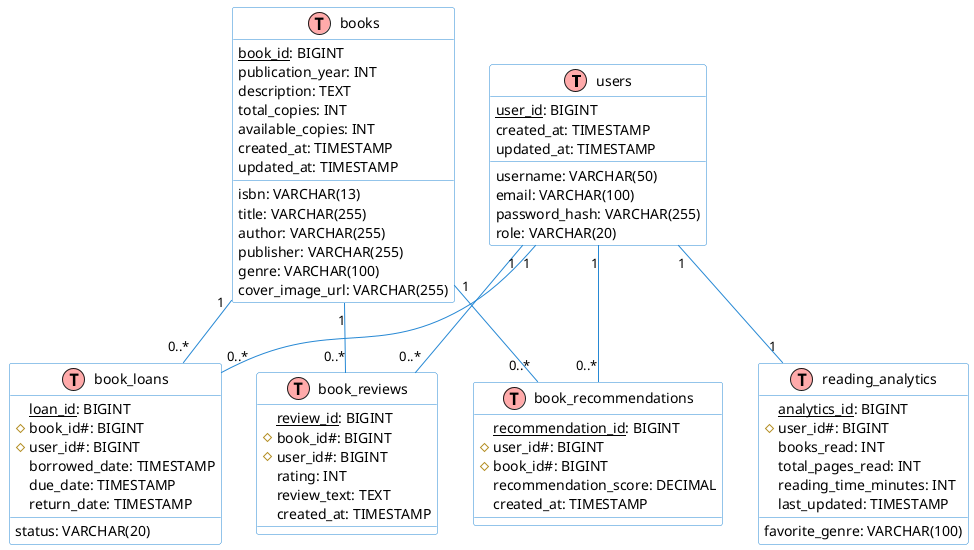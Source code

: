 @startuml Library Management System

!define table(x) class x << (T,#FFAAAA) >>
!define primary_key(x) <u>x</u>
!define foreign_key(x) #x#

skinparam class {
    BackgroundColor White
    ArrowColor #2688d4
    BorderColor #2688d4
}

table(users) {
    primary_key(user_id): BIGINT
    username: VARCHAR(50)
    email: VARCHAR(100)
    password_hash: VARCHAR(255)
    role: VARCHAR(20)
    created_at: TIMESTAMP
    updated_at: TIMESTAMP
}

table(books) {
    primary_key(book_id): BIGINT
    isbn: VARCHAR(13)
    title: VARCHAR(255)
    author: VARCHAR(255)
    publisher: VARCHAR(255)
    publication_year: INT
    genre: VARCHAR(100)
    description: TEXT
    total_copies: INT
    available_copies: INT
    cover_image_url: VARCHAR(255)
    created_at: TIMESTAMP
    updated_at: TIMESTAMP
}

table(book_loans) {
    primary_key(loan_id): BIGINT
    foreign_key(book_id): BIGINT
    foreign_key(user_id): BIGINT
    borrowed_date: TIMESTAMP
    due_date: TIMESTAMP
    return_date: TIMESTAMP
    status: VARCHAR(20)
}

table(book_reviews) {
    primary_key(review_id): BIGINT
    foreign_key(book_id): BIGINT
    foreign_key(user_id): BIGINT
    rating: INT
    review_text: TEXT
    created_at: TIMESTAMP
}

table(book_recommendations) {
    primary_key(recommendation_id): BIGINT
    foreign_key(user_id): BIGINT
    foreign_key(book_id): BIGINT
    recommendation_score: DECIMAL
    created_at: TIMESTAMP
}

table(reading_analytics) {
    primary_key(analytics_id): BIGINT
    foreign_key(user_id): BIGINT
    books_read: INT
    total_pages_read: INT
    favorite_genre: VARCHAR(100)
    reading_time_minutes: INT
    last_updated: TIMESTAMP
}

' Relationships
users "1" -- "0..*" book_loans
users "1" -- "0..*" book_reviews
users "1" -- "0..*" book_recommendations
users "1" -- "1" reading_analytics

books "1" -- "0..*" book_loans
books "1" -- "0..*" book_reviews
books "1" -- "0..*" book_recommendations

@enduml
